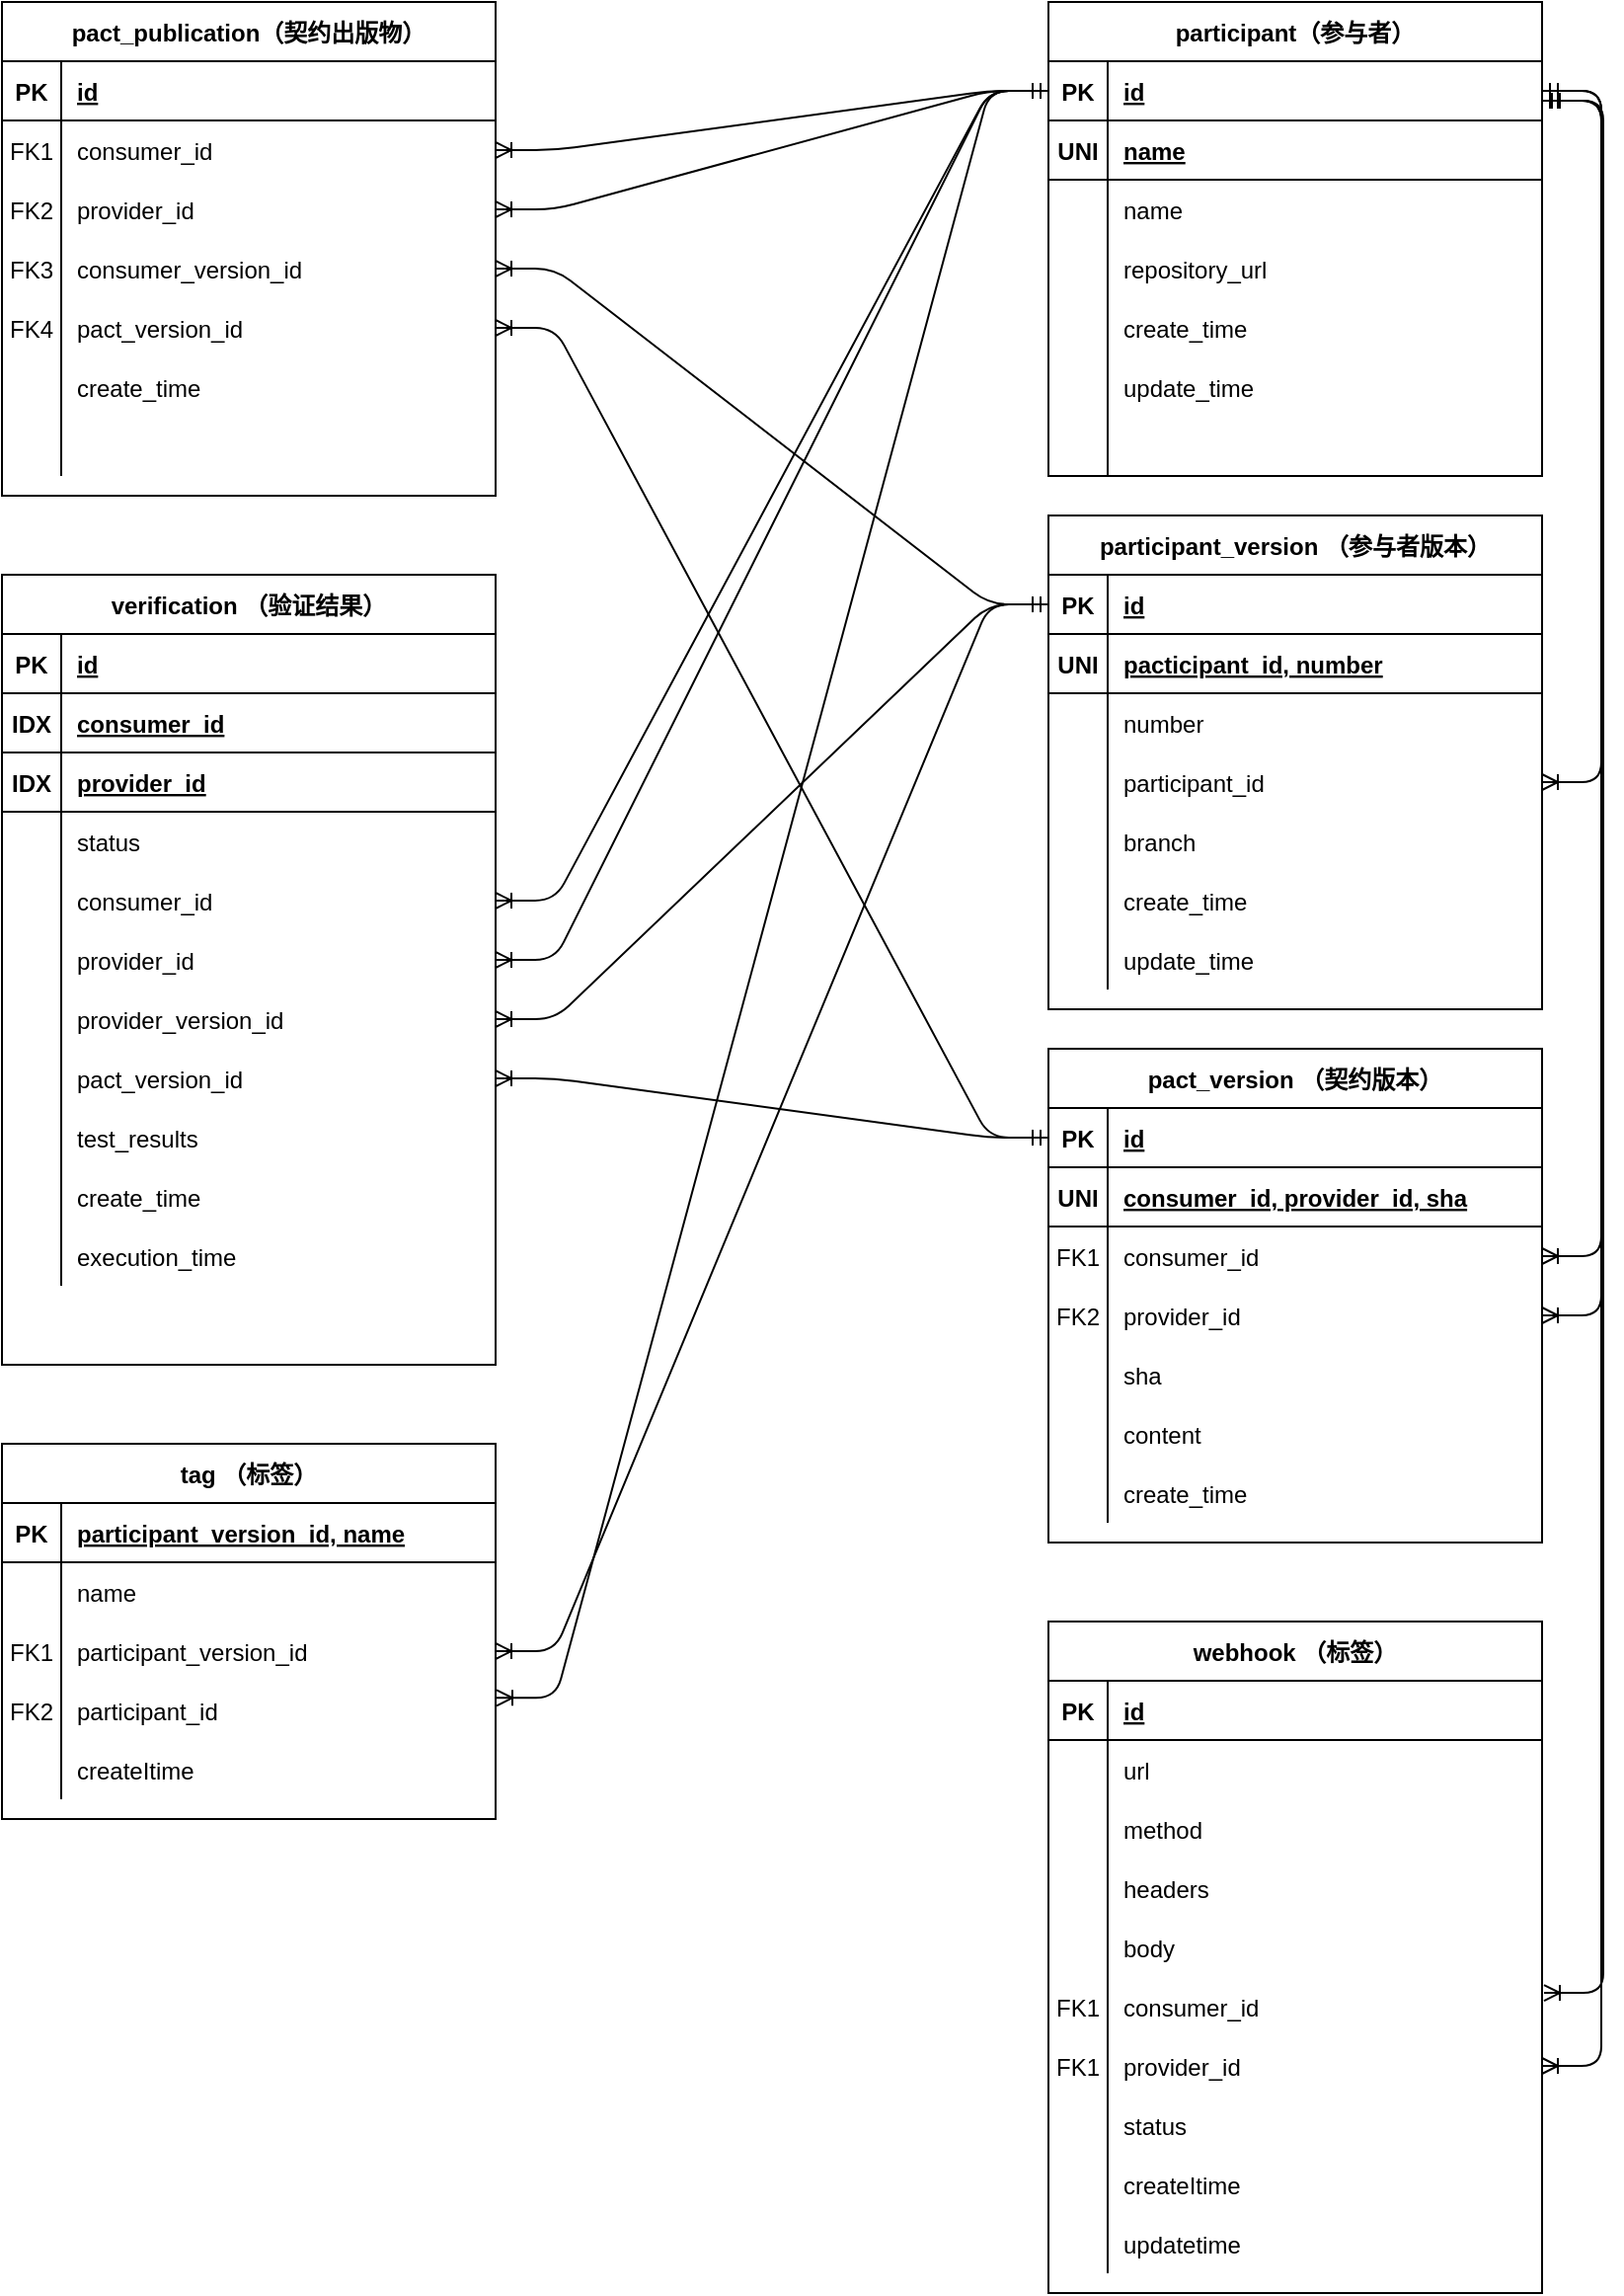 <mxfile version="15.0.3" type="github">
  <diagram id="R2lEEEUBdFMjLlhIrx00" name="Page-1">
    <mxGraphModel dx="2066" dy="1129" grid="1" gridSize="10" guides="1" tooltips="1" connect="1" arrows="1" fold="1" page="1" pageScale="1" pageWidth="850" pageHeight="1100" math="0" shadow="0" extFonts="Permanent Marker^https://fonts.googleapis.com/css?family=Permanent+Marker">
      <root>
        <mxCell id="0" />
        <mxCell id="1" parent="0" />
        <mxCell id="C-vyLk0tnHw3VtMMgP7b-2" value="pact_publication（契约出版物）" style="shape=table;startSize=30;container=1;collapsible=1;childLayout=tableLayout;fixedRows=1;rowLines=0;fontStyle=1;align=center;resizeLast=1;" parent="1" vertex="1">
          <mxGeometry x="50" y="120" width="250" height="250" as="geometry">
            <mxRectangle x="450" y="120" width="220" height="30" as="alternateBounds" />
          </mxGeometry>
        </mxCell>
        <mxCell id="C-vyLk0tnHw3VtMMgP7b-3" value="" style="shape=partialRectangle;collapsible=0;dropTarget=0;pointerEvents=0;fillColor=none;points=[[0,0.5],[1,0.5]];portConstraint=eastwest;top=0;left=0;right=0;bottom=1;" parent="C-vyLk0tnHw3VtMMgP7b-2" vertex="1">
          <mxGeometry y="30" width="250" height="30" as="geometry" />
        </mxCell>
        <mxCell id="C-vyLk0tnHw3VtMMgP7b-4" value="PK" style="shape=partialRectangle;overflow=hidden;connectable=0;fillColor=none;top=0;left=0;bottom=0;right=0;fontStyle=1;" parent="C-vyLk0tnHw3VtMMgP7b-3" vertex="1">
          <mxGeometry width="30" height="30" as="geometry" />
        </mxCell>
        <mxCell id="C-vyLk0tnHw3VtMMgP7b-5" value="id" style="shape=partialRectangle;overflow=hidden;connectable=0;fillColor=none;top=0;left=0;bottom=0;right=0;align=left;spacingLeft=6;fontStyle=5;" parent="C-vyLk0tnHw3VtMMgP7b-3" vertex="1">
          <mxGeometry x="30" width="220" height="30" as="geometry" />
        </mxCell>
        <mxCell id="C-vyLk0tnHw3VtMMgP7b-6" value="" style="shape=partialRectangle;collapsible=0;dropTarget=0;pointerEvents=0;fillColor=none;points=[[0,0.5],[1,0.5]];portConstraint=eastwest;top=0;left=0;right=0;bottom=0;" parent="C-vyLk0tnHw3VtMMgP7b-2" vertex="1">
          <mxGeometry y="60" width="250" height="30" as="geometry" />
        </mxCell>
        <mxCell id="C-vyLk0tnHw3VtMMgP7b-7" value="FK1" style="shape=partialRectangle;overflow=hidden;connectable=0;fillColor=none;top=0;left=0;bottom=0;right=0;" parent="C-vyLk0tnHw3VtMMgP7b-6" vertex="1">
          <mxGeometry width="30" height="30" as="geometry" />
        </mxCell>
        <mxCell id="C-vyLk0tnHw3VtMMgP7b-8" value="consumer_id" style="shape=partialRectangle;overflow=hidden;connectable=0;fillColor=none;top=0;left=0;bottom=0;right=0;align=left;spacingLeft=6;" parent="C-vyLk0tnHw3VtMMgP7b-6" vertex="1">
          <mxGeometry x="30" width="220" height="30" as="geometry" />
        </mxCell>
        <mxCell id="lgM_MYJGra8OEKgW98XO-26" value="" style="shape=partialRectangle;collapsible=0;dropTarget=0;pointerEvents=0;fillColor=none;points=[[0,0.5],[1,0.5]];portConstraint=eastwest;top=0;left=0;right=0;bottom=0;" parent="C-vyLk0tnHw3VtMMgP7b-2" vertex="1">
          <mxGeometry y="90" width="250" height="30" as="geometry" />
        </mxCell>
        <mxCell id="lgM_MYJGra8OEKgW98XO-27" value="FK2" style="shape=partialRectangle;overflow=hidden;connectable=0;fillColor=none;top=0;left=0;bottom=0;right=0;" parent="lgM_MYJGra8OEKgW98XO-26" vertex="1">
          <mxGeometry width="30" height="30" as="geometry" />
        </mxCell>
        <mxCell id="lgM_MYJGra8OEKgW98XO-28" value="provider_id" style="shape=partialRectangle;overflow=hidden;connectable=0;fillColor=none;top=0;left=0;bottom=0;right=0;align=left;spacingLeft=6;" parent="lgM_MYJGra8OEKgW98XO-26" vertex="1">
          <mxGeometry x="30" width="220" height="30" as="geometry" />
        </mxCell>
        <mxCell id="C-vyLk0tnHw3VtMMgP7b-9" value="" style="shape=partialRectangle;collapsible=0;dropTarget=0;pointerEvents=0;fillColor=none;points=[[0,0.5],[1,0.5]];portConstraint=eastwest;top=0;left=0;right=0;bottom=0;" parent="C-vyLk0tnHw3VtMMgP7b-2" vertex="1">
          <mxGeometry y="120" width="250" height="30" as="geometry" />
        </mxCell>
        <mxCell id="C-vyLk0tnHw3VtMMgP7b-10" value="FK3" style="shape=partialRectangle;overflow=hidden;connectable=0;fillColor=none;top=0;left=0;bottom=0;right=0;" parent="C-vyLk0tnHw3VtMMgP7b-9" vertex="1">
          <mxGeometry width="30" height="30" as="geometry" />
        </mxCell>
        <mxCell id="C-vyLk0tnHw3VtMMgP7b-11" value="consumer_version_id" style="shape=partialRectangle;overflow=hidden;connectable=0;fillColor=none;top=0;left=0;bottom=0;right=0;align=left;spacingLeft=6;" parent="C-vyLk0tnHw3VtMMgP7b-9" vertex="1">
          <mxGeometry x="30" width="220" height="30" as="geometry" />
        </mxCell>
        <mxCell id="X6spTDKMaF-T7zo6beuU-1" value="" style="shape=partialRectangle;collapsible=0;dropTarget=0;pointerEvents=0;fillColor=none;points=[[0,0.5],[1,0.5]];portConstraint=eastwest;top=0;left=0;right=0;bottom=0;" parent="C-vyLk0tnHw3VtMMgP7b-2" vertex="1">
          <mxGeometry y="150" width="250" height="30" as="geometry" />
        </mxCell>
        <mxCell id="X6spTDKMaF-T7zo6beuU-2" value="FK4" style="shape=partialRectangle;overflow=hidden;connectable=0;fillColor=none;top=0;left=0;bottom=0;right=0;" parent="X6spTDKMaF-T7zo6beuU-1" vertex="1">
          <mxGeometry width="30" height="30" as="geometry" />
        </mxCell>
        <mxCell id="X6spTDKMaF-T7zo6beuU-3" value="pact_version_id" style="shape=partialRectangle;overflow=hidden;connectable=0;fillColor=none;top=0;left=0;bottom=0;right=0;align=left;spacingLeft=6;" parent="X6spTDKMaF-T7zo6beuU-1" vertex="1">
          <mxGeometry x="30" width="220" height="30" as="geometry" />
        </mxCell>
        <mxCell id="lgM_MYJGra8OEKgW98XO-76" value="" style="shape=partialRectangle;collapsible=0;dropTarget=0;pointerEvents=0;fillColor=none;points=[[0,0.5],[1,0.5]];portConstraint=eastwest;top=0;left=0;right=0;bottom=0;" parent="C-vyLk0tnHw3VtMMgP7b-2" vertex="1">
          <mxGeometry y="180" width="250" height="30" as="geometry" />
        </mxCell>
        <mxCell id="lgM_MYJGra8OEKgW98XO-77" value="" style="shape=partialRectangle;overflow=hidden;connectable=0;fillColor=none;top=0;left=0;bottom=0;right=0;" parent="lgM_MYJGra8OEKgW98XO-76" vertex="1">
          <mxGeometry width="30" height="30" as="geometry" />
        </mxCell>
        <mxCell id="lgM_MYJGra8OEKgW98XO-78" value="create_time" style="shape=partialRectangle;overflow=hidden;connectable=0;fillColor=none;top=0;left=0;bottom=0;right=0;align=left;spacingLeft=6;" parent="lgM_MYJGra8OEKgW98XO-76" vertex="1">
          <mxGeometry x="30" width="220" height="30" as="geometry" />
        </mxCell>
        <mxCell id="lgM_MYJGra8OEKgW98XO-70" value="" style="shape=partialRectangle;collapsible=0;dropTarget=0;pointerEvents=0;fillColor=none;points=[[0,0.5],[1,0.5]];portConstraint=eastwest;top=0;left=0;right=0;bottom=0;" parent="C-vyLk0tnHw3VtMMgP7b-2" vertex="1">
          <mxGeometry y="210" width="250" height="30" as="geometry" />
        </mxCell>
        <mxCell id="lgM_MYJGra8OEKgW98XO-71" value="" style="shape=partialRectangle;overflow=hidden;connectable=0;fillColor=none;top=0;left=0;bottom=0;right=0;" parent="lgM_MYJGra8OEKgW98XO-70" vertex="1">
          <mxGeometry width="30" height="30" as="geometry" />
        </mxCell>
        <mxCell id="lgM_MYJGra8OEKgW98XO-72" value="" style="shape=partialRectangle;overflow=hidden;connectable=0;fillColor=none;top=0;left=0;bottom=0;right=0;align=left;spacingLeft=6;" parent="lgM_MYJGra8OEKgW98XO-70" vertex="1">
          <mxGeometry x="30" width="220" height="30" as="geometry" />
        </mxCell>
        <mxCell id="C-vyLk0tnHw3VtMMgP7b-13" value="participant_version （参与者版本）" style="shape=table;startSize=30;container=1;collapsible=1;childLayout=tableLayout;fixedRows=1;rowLines=0;fontStyle=1;align=center;resizeLast=1;" parent="1" vertex="1">
          <mxGeometry x="580" y="380" width="250" height="250" as="geometry" />
        </mxCell>
        <mxCell id="C-vyLk0tnHw3VtMMgP7b-14" value="" style="shape=partialRectangle;collapsible=0;dropTarget=0;pointerEvents=0;fillColor=none;points=[[0,0.5],[1,0.5]];portConstraint=eastwest;top=0;left=0;right=0;bottom=1;" parent="C-vyLk0tnHw3VtMMgP7b-13" vertex="1">
          <mxGeometry y="30" width="250" height="30" as="geometry" />
        </mxCell>
        <mxCell id="C-vyLk0tnHw3VtMMgP7b-15" value="PK" style="shape=partialRectangle;overflow=hidden;connectable=0;fillColor=none;top=0;left=0;bottom=0;right=0;fontStyle=1;" parent="C-vyLk0tnHw3VtMMgP7b-14" vertex="1">
          <mxGeometry width="30" height="30" as="geometry" />
        </mxCell>
        <mxCell id="C-vyLk0tnHw3VtMMgP7b-16" value="id" style="shape=partialRectangle;overflow=hidden;connectable=0;fillColor=none;top=0;left=0;bottom=0;right=0;align=left;spacingLeft=6;fontStyle=5;" parent="C-vyLk0tnHw3VtMMgP7b-14" vertex="1">
          <mxGeometry x="30" width="220" height="30" as="geometry" />
        </mxCell>
        <mxCell id="X6spTDKMaF-T7zo6beuU-8" value="" style="shape=partialRectangle;collapsible=0;dropTarget=0;pointerEvents=0;fillColor=none;points=[[0,0.5],[1,0.5]];portConstraint=eastwest;top=0;left=0;right=0;bottom=1;" parent="C-vyLk0tnHw3VtMMgP7b-13" vertex="1">
          <mxGeometry y="60" width="250" height="30" as="geometry" />
        </mxCell>
        <mxCell id="X6spTDKMaF-T7zo6beuU-9" value="UNI" style="shape=partialRectangle;overflow=hidden;connectable=0;fillColor=none;top=0;left=0;bottom=0;right=0;fontStyle=1;" parent="X6spTDKMaF-T7zo6beuU-8" vertex="1">
          <mxGeometry width="30" height="30" as="geometry" />
        </mxCell>
        <mxCell id="X6spTDKMaF-T7zo6beuU-10" value="pacticipant_id, number" style="shape=partialRectangle;overflow=hidden;connectable=0;fillColor=none;top=0;left=0;bottom=0;right=0;align=left;spacingLeft=6;fontStyle=5;" parent="X6spTDKMaF-T7zo6beuU-8" vertex="1">
          <mxGeometry x="30" width="220" height="30" as="geometry" />
        </mxCell>
        <mxCell id="lgM_MYJGra8OEKgW98XO-66" value="" style="shape=partialRectangle;collapsible=0;dropTarget=0;pointerEvents=0;fillColor=none;points=[[0,0.5],[1,0.5]];portConstraint=eastwest;top=0;left=0;right=0;bottom=0;" parent="C-vyLk0tnHw3VtMMgP7b-13" vertex="1">
          <mxGeometry y="90" width="250" height="30" as="geometry" />
        </mxCell>
        <mxCell id="lgM_MYJGra8OEKgW98XO-67" value="" style="shape=partialRectangle;overflow=hidden;connectable=0;fillColor=none;top=0;left=0;bottom=0;right=0;" parent="lgM_MYJGra8OEKgW98XO-66" vertex="1">
          <mxGeometry width="30" height="30" as="geometry" />
        </mxCell>
        <mxCell id="lgM_MYJGra8OEKgW98XO-68" value="number" style="shape=partialRectangle;overflow=hidden;connectable=0;fillColor=none;top=0;left=0;bottom=0;right=0;align=left;spacingLeft=6;" parent="lgM_MYJGra8OEKgW98XO-66" vertex="1">
          <mxGeometry x="30" width="220" height="30" as="geometry" />
        </mxCell>
        <mxCell id="C-vyLk0tnHw3VtMMgP7b-17" value="" style="shape=partialRectangle;collapsible=0;dropTarget=0;pointerEvents=0;fillColor=none;points=[[0,0.5],[1,0.5]];portConstraint=eastwest;top=0;left=0;right=0;bottom=0;" parent="C-vyLk0tnHw3VtMMgP7b-13" vertex="1">
          <mxGeometry y="120" width="250" height="30" as="geometry" />
        </mxCell>
        <mxCell id="C-vyLk0tnHw3VtMMgP7b-18" value="" style="shape=partialRectangle;overflow=hidden;connectable=0;fillColor=none;top=0;left=0;bottom=0;right=0;" parent="C-vyLk0tnHw3VtMMgP7b-17" vertex="1">
          <mxGeometry width="30" height="30" as="geometry" />
        </mxCell>
        <mxCell id="C-vyLk0tnHw3VtMMgP7b-19" value="participant_id" style="shape=partialRectangle;overflow=hidden;connectable=0;fillColor=none;top=0;left=0;bottom=0;right=0;align=left;spacingLeft=6;" parent="C-vyLk0tnHw3VtMMgP7b-17" vertex="1">
          <mxGeometry x="30" width="220" height="30" as="geometry" />
        </mxCell>
        <mxCell id="lgM_MYJGra8OEKgW98XO-189" value="" style="shape=partialRectangle;collapsible=0;dropTarget=0;pointerEvents=0;fillColor=none;points=[[0,0.5],[1,0.5]];portConstraint=eastwest;top=0;left=0;right=0;bottom=0;" parent="C-vyLk0tnHw3VtMMgP7b-13" vertex="1">
          <mxGeometry y="150" width="250" height="30" as="geometry" />
        </mxCell>
        <mxCell id="lgM_MYJGra8OEKgW98XO-190" value="" style="shape=partialRectangle;overflow=hidden;connectable=0;fillColor=none;top=0;left=0;bottom=0;right=0;" parent="lgM_MYJGra8OEKgW98XO-189" vertex="1">
          <mxGeometry width="30" height="30" as="geometry" />
        </mxCell>
        <mxCell id="lgM_MYJGra8OEKgW98XO-191" value="branch" style="shape=partialRectangle;overflow=hidden;connectable=0;fillColor=none;top=0;left=0;bottom=0;right=0;align=left;spacingLeft=6;" parent="lgM_MYJGra8OEKgW98XO-189" vertex="1">
          <mxGeometry x="30" width="220" height="30" as="geometry" />
        </mxCell>
        <mxCell id="lgM_MYJGra8OEKgW98XO-63" value="" style="shape=partialRectangle;collapsible=0;dropTarget=0;pointerEvents=0;fillColor=none;points=[[0,0.5],[1,0.5]];portConstraint=eastwest;top=0;left=0;right=0;bottom=0;" parent="C-vyLk0tnHw3VtMMgP7b-13" vertex="1">
          <mxGeometry y="180" width="250" height="30" as="geometry" />
        </mxCell>
        <mxCell id="lgM_MYJGra8OEKgW98XO-64" value="" style="shape=partialRectangle;overflow=hidden;connectable=0;fillColor=none;top=0;left=0;bottom=0;right=0;" parent="lgM_MYJGra8OEKgW98XO-63" vertex="1">
          <mxGeometry width="30" height="30" as="geometry" />
        </mxCell>
        <mxCell id="lgM_MYJGra8OEKgW98XO-65" value="create_time" style="shape=partialRectangle;overflow=hidden;connectable=0;fillColor=none;top=0;left=0;bottom=0;right=0;align=left;spacingLeft=6;" parent="lgM_MYJGra8OEKgW98XO-63" vertex="1">
          <mxGeometry x="30" width="220" height="30" as="geometry" />
        </mxCell>
        <mxCell id="C-vyLk0tnHw3VtMMgP7b-20" value="" style="shape=partialRectangle;collapsible=0;dropTarget=0;pointerEvents=0;fillColor=none;points=[[0,0.5],[1,0.5]];portConstraint=eastwest;top=0;left=0;right=0;bottom=0;" parent="C-vyLk0tnHw3VtMMgP7b-13" vertex="1">
          <mxGeometry y="210" width="250" height="30" as="geometry" />
        </mxCell>
        <mxCell id="C-vyLk0tnHw3VtMMgP7b-21" value="" style="shape=partialRectangle;overflow=hidden;connectable=0;fillColor=none;top=0;left=0;bottom=0;right=0;" parent="C-vyLk0tnHw3VtMMgP7b-20" vertex="1">
          <mxGeometry width="30" height="30" as="geometry" />
        </mxCell>
        <mxCell id="C-vyLk0tnHw3VtMMgP7b-22" value="update_time" style="shape=partialRectangle;overflow=hidden;connectable=0;fillColor=none;top=0;left=0;bottom=0;right=0;align=left;spacingLeft=6;" parent="C-vyLk0tnHw3VtMMgP7b-20" vertex="1">
          <mxGeometry x="30" width="220" height="30" as="geometry" />
        </mxCell>
        <mxCell id="C-vyLk0tnHw3VtMMgP7b-23" value="participant（参与者）" style="shape=table;startSize=30;container=1;collapsible=1;childLayout=tableLayout;fixedRows=1;rowLines=0;fontStyle=1;align=center;resizeLast=1;" parent="1" vertex="1">
          <mxGeometry x="580" y="120" width="250" height="240" as="geometry" />
        </mxCell>
        <mxCell id="C-vyLk0tnHw3VtMMgP7b-24" value="" style="shape=partialRectangle;collapsible=0;dropTarget=0;pointerEvents=0;fillColor=none;points=[[0,0.5],[1,0.5]];portConstraint=eastwest;top=0;left=0;right=0;bottom=1;" parent="C-vyLk0tnHw3VtMMgP7b-23" vertex="1">
          <mxGeometry y="30" width="250" height="30" as="geometry" />
        </mxCell>
        <mxCell id="C-vyLk0tnHw3VtMMgP7b-25" value="PK" style="shape=partialRectangle;overflow=hidden;connectable=0;fillColor=none;top=0;left=0;bottom=0;right=0;fontStyle=1;" parent="C-vyLk0tnHw3VtMMgP7b-24" vertex="1">
          <mxGeometry width="30" height="30" as="geometry" />
        </mxCell>
        <mxCell id="C-vyLk0tnHw3VtMMgP7b-26" value="id" style="shape=partialRectangle;overflow=hidden;connectable=0;fillColor=none;top=0;left=0;bottom=0;right=0;align=left;spacingLeft=6;fontStyle=5;" parent="C-vyLk0tnHw3VtMMgP7b-24" vertex="1">
          <mxGeometry x="30" width="220" height="30" as="geometry" />
        </mxCell>
        <mxCell id="X6spTDKMaF-T7zo6beuU-11" value="" style="shape=partialRectangle;collapsible=0;dropTarget=0;pointerEvents=0;fillColor=none;points=[[0,0.5],[1,0.5]];portConstraint=eastwest;top=0;left=0;right=0;bottom=1;" parent="C-vyLk0tnHw3VtMMgP7b-23" vertex="1">
          <mxGeometry y="60" width="250" height="30" as="geometry" />
        </mxCell>
        <mxCell id="X6spTDKMaF-T7zo6beuU-12" value="UNI" style="shape=partialRectangle;overflow=hidden;connectable=0;fillColor=none;top=0;left=0;bottom=0;right=0;fontStyle=1;" parent="X6spTDKMaF-T7zo6beuU-11" vertex="1">
          <mxGeometry width="30" height="30" as="geometry" />
        </mxCell>
        <mxCell id="X6spTDKMaF-T7zo6beuU-13" value="name" style="shape=partialRectangle;overflow=hidden;connectable=0;fillColor=none;top=0;left=0;bottom=0;right=0;align=left;spacingLeft=6;fontStyle=5;" parent="X6spTDKMaF-T7zo6beuU-11" vertex="1">
          <mxGeometry x="30" width="220" height="30" as="geometry" />
        </mxCell>
        <mxCell id="C-vyLk0tnHw3VtMMgP7b-27" value="" style="shape=partialRectangle;collapsible=0;dropTarget=0;pointerEvents=0;fillColor=none;points=[[0,0.5],[1,0.5]];portConstraint=eastwest;top=0;left=0;right=0;bottom=0;" parent="C-vyLk0tnHw3VtMMgP7b-23" vertex="1">
          <mxGeometry y="90" width="250" height="30" as="geometry" />
        </mxCell>
        <mxCell id="C-vyLk0tnHw3VtMMgP7b-28" value="" style="shape=partialRectangle;overflow=hidden;connectable=0;fillColor=none;top=0;left=0;bottom=0;right=0;" parent="C-vyLk0tnHw3VtMMgP7b-27" vertex="1">
          <mxGeometry width="30" height="30" as="geometry" />
        </mxCell>
        <mxCell id="C-vyLk0tnHw3VtMMgP7b-29" value="name" style="shape=partialRectangle;overflow=hidden;connectable=0;fillColor=none;top=0;left=0;bottom=0;right=0;align=left;spacingLeft=6;" parent="C-vyLk0tnHw3VtMMgP7b-27" vertex="1">
          <mxGeometry x="30" width="220" height="30" as="geometry" />
        </mxCell>
        <mxCell id="lgM_MYJGra8OEKgW98XO-186" value="" style="shape=partialRectangle;collapsible=0;dropTarget=0;pointerEvents=0;fillColor=none;points=[[0,0.5],[1,0.5]];portConstraint=eastwest;top=0;left=0;right=0;bottom=0;" parent="C-vyLk0tnHw3VtMMgP7b-23" vertex="1">
          <mxGeometry y="120" width="250" height="30" as="geometry" />
        </mxCell>
        <mxCell id="lgM_MYJGra8OEKgW98XO-187" value="" style="shape=partialRectangle;overflow=hidden;connectable=0;fillColor=none;top=0;left=0;bottom=0;right=0;" parent="lgM_MYJGra8OEKgW98XO-186" vertex="1">
          <mxGeometry width="30" height="30" as="geometry" />
        </mxCell>
        <mxCell id="lgM_MYJGra8OEKgW98XO-188" value="repository_url" style="shape=partialRectangle;overflow=hidden;connectable=0;fillColor=none;top=0;left=0;bottom=0;right=0;align=left;spacingLeft=6;" parent="lgM_MYJGra8OEKgW98XO-186" vertex="1">
          <mxGeometry x="30" width="220" height="30" as="geometry" />
        </mxCell>
        <mxCell id="lgM_MYJGra8OEKgW98XO-4" value="" style="shape=partialRectangle;collapsible=0;dropTarget=0;pointerEvents=0;fillColor=none;points=[[0,0.5],[1,0.5]];portConstraint=eastwest;top=0;left=0;right=0;bottom=0;" parent="C-vyLk0tnHw3VtMMgP7b-23" vertex="1">
          <mxGeometry y="150" width="250" height="30" as="geometry" />
        </mxCell>
        <mxCell id="lgM_MYJGra8OEKgW98XO-5" value="" style="shape=partialRectangle;overflow=hidden;connectable=0;fillColor=none;top=0;left=0;bottom=0;right=0;" parent="lgM_MYJGra8OEKgW98XO-4" vertex="1">
          <mxGeometry width="30" height="30" as="geometry" />
        </mxCell>
        <mxCell id="lgM_MYJGra8OEKgW98XO-6" value="create_time" style="shape=partialRectangle;overflow=hidden;connectable=0;fillColor=none;top=0;left=0;bottom=0;right=0;align=left;spacingLeft=6;" parent="lgM_MYJGra8OEKgW98XO-4" vertex="1">
          <mxGeometry x="30" width="220" height="30" as="geometry" />
        </mxCell>
        <mxCell id="lgM_MYJGra8OEKgW98XO-7" value="" style="shape=partialRectangle;collapsible=0;dropTarget=0;pointerEvents=0;fillColor=none;points=[[0,0.5],[1,0.5]];portConstraint=eastwest;top=0;left=0;right=0;bottom=0;" parent="C-vyLk0tnHw3VtMMgP7b-23" vertex="1">
          <mxGeometry y="180" width="250" height="30" as="geometry" />
        </mxCell>
        <mxCell id="lgM_MYJGra8OEKgW98XO-8" value="" style="shape=partialRectangle;overflow=hidden;connectable=0;fillColor=none;top=0;left=0;bottom=0;right=0;" parent="lgM_MYJGra8OEKgW98XO-7" vertex="1">
          <mxGeometry width="30" height="30" as="geometry" />
        </mxCell>
        <mxCell id="lgM_MYJGra8OEKgW98XO-9" value="update_time" style="shape=partialRectangle;overflow=hidden;connectable=0;fillColor=none;top=0;left=0;bottom=0;right=0;align=left;spacingLeft=6;" parent="lgM_MYJGra8OEKgW98XO-7" vertex="1">
          <mxGeometry x="30" width="220" height="30" as="geometry" />
        </mxCell>
        <mxCell id="lgM_MYJGra8OEKgW98XO-10" value="" style="shape=partialRectangle;collapsible=0;dropTarget=0;pointerEvents=0;fillColor=none;points=[[0,0.5],[1,0.5]];portConstraint=eastwest;top=0;left=0;right=0;bottom=0;" parent="C-vyLk0tnHw3VtMMgP7b-23" vertex="1">
          <mxGeometry y="210" width="250" height="30" as="geometry" />
        </mxCell>
        <mxCell id="lgM_MYJGra8OEKgW98XO-11" value="" style="shape=partialRectangle;overflow=hidden;connectable=0;fillColor=none;top=0;left=0;bottom=0;right=0;" parent="lgM_MYJGra8OEKgW98XO-10" vertex="1">
          <mxGeometry width="30" height="30" as="geometry" />
        </mxCell>
        <mxCell id="lgM_MYJGra8OEKgW98XO-12" value="" style="shape=partialRectangle;overflow=hidden;connectable=0;fillColor=none;top=0;left=0;bottom=0;right=0;align=left;spacingLeft=6;" parent="lgM_MYJGra8OEKgW98XO-10" vertex="1">
          <mxGeometry x="30" width="220" height="30" as="geometry" />
        </mxCell>
        <mxCell id="lgM_MYJGra8OEKgW98XO-82" value="pact_version （契约版本）" style="shape=table;startSize=30;container=1;collapsible=1;childLayout=tableLayout;fixedRows=1;rowLines=0;fontStyle=1;align=center;resizeLast=1;" parent="1" vertex="1">
          <mxGeometry x="580" y="650" width="250" height="250" as="geometry" />
        </mxCell>
        <mxCell id="lgM_MYJGra8OEKgW98XO-83" value="" style="shape=partialRectangle;collapsible=0;dropTarget=0;pointerEvents=0;fillColor=none;top=0;left=0;bottom=1;right=0;points=[[0,0.5],[1,0.5]];portConstraint=eastwest;" parent="lgM_MYJGra8OEKgW98XO-82" vertex="1">
          <mxGeometry y="30" width="250" height="30" as="geometry" />
        </mxCell>
        <mxCell id="lgM_MYJGra8OEKgW98XO-84" value="PK" style="shape=partialRectangle;connectable=0;fillColor=none;top=0;left=0;bottom=0;right=0;fontStyle=1;overflow=hidden;" parent="lgM_MYJGra8OEKgW98XO-83" vertex="1">
          <mxGeometry width="30" height="30" as="geometry" />
        </mxCell>
        <mxCell id="lgM_MYJGra8OEKgW98XO-85" value="id" style="shape=partialRectangle;connectable=0;fillColor=none;top=0;left=0;bottom=0;right=0;align=left;spacingLeft=6;fontStyle=5;overflow=hidden;" parent="lgM_MYJGra8OEKgW98XO-83" vertex="1">
          <mxGeometry x="30" width="220" height="30" as="geometry" />
        </mxCell>
        <mxCell id="lgM_MYJGra8OEKgW98XO-113" value="" style="shape=partialRectangle;collapsible=0;dropTarget=0;pointerEvents=0;fillColor=none;top=0;left=0;bottom=1;right=0;points=[[0,0.5],[1,0.5]];portConstraint=eastwest;" parent="lgM_MYJGra8OEKgW98XO-82" vertex="1">
          <mxGeometry y="60" width="250" height="30" as="geometry" />
        </mxCell>
        <mxCell id="lgM_MYJGra8OEKgW98XO-114" value="UNI" style="shape=partialRectangle;connectable=0;fillColor=none;top=0;left=0;bottom=0;right=0;fontStyle=1;overflow=hidden;" parent="lgM_MYJGra8OEKgW98XO-113" vertex="1">
          <mxGeometry width="30" height="30" as="geometry" />
        </mxCell>
        <mxCell id="lgM_MYJGra8OEKgW98XO-115" value="consumer_id, provider_id, sha" style="shape=partialRectangle;connectable=0;fillColor=none;top=0;left=0;bottom=0;right=0;align=left;spacingLeft=6;fontStyle=5;overflow=hidden;" parent="lgM_MYJGra8OEKgW98XO-113" vertex="1">
          <mxGeometry x="30" width="220" height="30" as="geometry" />
        </mxCell>
        <mxCell id="lgM_MYJGra8OEKgW98XO-86" value="" style="shape=partialRectangle;collapsible=0;dropTarget=0;pointerEvents=0;fillColor=none;top=0;left=0;bottom=0;right=0;points=[[0,0.5],[1,0.5]];portConstraint=eastwest;" parent="lgM_MYJGra8OEKgW98XO-82" vertex="1">
          <mxGeometry y="90" width="250" height="30" as="geometry" />
        </mxCell>
        <mxCell id="lgM_MYJGra8OEKgW98XO-87" value="FK1" style="shape=partialRectangle;connectable=0;fillColor=none;top=0;left=0;bottom=0;right=0;editable=1;overflow=hidden;" parent="lgM_MYJGra8OEKgW98XO-86" vertex="1">
          <mxGeometry width="30" height="30" as="geometry" />
        </mxCell>
        <mxCell id="lgM_MYJGra8OEKgW98XO-88" value="consumer_id" style="shape=partialRectangle;connectable=0;fillColor=none;top=0;left=0;bottom=0;right=0;align=left;spacingLeft=6;overflow=hidden;" parent="lgM_MYJGra8OEKgW98XO-86" vertex="1">
          <mxGeometry x="30" width="220" height="30" as="geometry" />
        </mxCell>
        <mxCell id="lgM_MYJGra8OEKgW98XO-89" value="" style="shape=partialRectangle;collapsible=0;dropTarget=0;pointerEvents=0;fillColor=none;top=0;left=0;bottom=0;right=0;points=[[0,0.5],[1,0.5]];portConstraint=eastwest;" parent="lgM_MYJGra8OEKgW98XO-82" vertex="1">
          <mxGeometry y="120" width="250" height="30" as="geometry" />
        </mxCell>
        <mxCell id="lgM_MYJGra8OEKgW98XO-90" value="FK2" style="shape=partialRectangle;connectable=0;fillColor=none;top=0;left=0;bottom=0;right=0;editable=1;overflow=hidden;" parent="lgM_MYJGra8OEKgW98XO-89" vertex="1">
          <mxGeometry width="30" height="30" as="geometry" />
        </mxCell>
        <mxCell id="lgM_MYJGra8OEKgW98XO-91" value="provider_id" style="shape=partialRectangle;connectable=0;fillColor=none;top=0;left=0;bottom=0;right=0;align=left;spacingLeft=6;overflow=hidden;" parent="lgM_MYJGra8OEKgW98XO-89" vertex="1">
          <mxGeometry x="30" width="220" height="30" as="geometry" />
        </mxCell>
        <mxCell id="lgM_MYJGra8OEKgW98XO-92" value="" style="shape=partialRectangle;collapsible=0;dropTarget=0;pointerEvents=0;fillColor=none;top=0;left=0;bottom=0;right=0;points=[[0,0.5],[1,0.5]];portConstraint=eastwest;" parent="lgM_MYJGra8OEKgW98XO-82" vertex="1">
          <mxGeometry y="150" width="250" height="30" as="geometry" />
        </mxCell>
        <mxCell id="lgM_MYJGra8OEKgW98XO-93" value="" style="shape=partialRectangle;connectable=0;fillColor=none;top=0;left=0;bottom=0;right=0;editable=1;overflow=hidden;" parent="lgM_MYJGra8OEKgW98XO-92" vertex="1">
          <mxGeometry width="30" height="30" as="geometry" />
        </mxCell>
        <mxCell id="lgM_MYJGra8OEKgW98XO-94" value="sha" style="shape=partialRectangle;connectable=0;fillColor=none;top=0;left=0;bottom=0;right=0;align=left;spacingLeft=6;overflow=hidden;" parent="lgM_MYJGra8OEKgW98XO-92" vertex="1">
          <mxGeometry x="30" width="220" height="30" as="geometry" />
        </mxCell>
        <mxCell id="lgM_MYJGra8OEKgW98XO-99" value="" style="shape=partialRectangle;collapsible=0;dropTarget=0;pointerEvents=0;fillColor=none;top=0;left=0;bottom=0;right=0;points=[[0,0.5],[1,0.5]];portConstraint=eastwest;" parent="lgM_MYJGra8OEKgW98XO-82" vertex="1">
          <mxGeometry y="180" width="250" height="30" as="geometry" />
        </mxCell>
        <mxCell id="lgM_MYJGra8OEKgW98XO-100" value="" style="shape=partialRectangle;connectable=0;fillColor=none;top=0;left=0;bottom=0;right=0;editable=1;overflow=hidden;" parent="lgM_MYJGra8OEKgW98XO-99" vertex="1">
          <mxGeometry width="30" height="30" as="geometry" />
        </mxCell>
        <mxCell id="lgM_MYJGra8OEKgW98XO-101" value="content" style="shape=partialRectangle;connectable=0;fillColor=none;top=0;left=0;bottom=0;right=0;align=left;spacingLeft=6;overflow=hidden;" parent="lgM_MYJGra8OEKgW98XO-99" vertex="1">
          <mxGeometry x="30" width="220" height="30" as="geometry" />
        </mxCell>
        <mxCell id="lgM_MYJGra8OEKgW98XO-102" value="" style="shape=partialRectangle;collapsible=0;dropTarget=0;pointerEvents=0;fillColor=none;top=0;left=0;bottom=0;right=0;points=[[0,0.5],[1,0.5]];portConstraint=eastwest;" parent="lgM_MYJGra8OEKgW98XO-82" vertex="1">
          <mxGeometry y="210" width="250" height="30" as="geometry" />
        </mxCell>
        <mxCell id="lgM_MYJGra8OEKgW98XO-103" value="" style="shape=partialRectangle;connectable=0;fillColor=none;top=0;left=0;bottom=0;right=0;editable=1;overflow=hidden;" parent="lgM_MYJGra8OEKgW98XO-102" vertex="1">
          <mxGeometry width="30" height="30" as="geometry" />
        </mxCell>
        <mxCell id="lgM_MYJGra8OEKgW98XO-104" value="create_time" style="shape=partialRectangle;connectable=0;fillColor=none;top=0;left=0;bottom=0;right=0;align=left;spacingLeft=6;overflow=hidden;" parent="lgM_MYJGra8OEKgW98XO-102" vertex="1">
          <mxGeometry x="30" width="220" height="30" as="geometry" />
        </mxCell>
        <mxCell id="lgM_MYJGra8OEKgW98XO-96" value="" style="edgeStyle=entityRelationEdgeStyle;fontSize=12;html=1;endArrow=ERoneToMany;startArrow=ERmandOne;exitX=0;exitY=0.5;exitDx=0;exitDy=0;entryX=1;entryY=0.5;entryDx=0;entryDy=0;" parent="1" source="C-vyLk0tnHw3VtMMgP7b-24" target="C-vyLk0tnHw3VtMMgP7b-6" edge="1">
          <mxGeometry width="100" height="100" relative="1" as="geometry">
            <mxPoint x="180" y="590" as="sourcePoint" />
            <mxPoint x="330" y="220" as="targetPoint" />
          </mxGeometry>
        </mxCell>
        <mxCell id="lgM_MYJGra8OEKgW98XO-97" value="" style="edgeStyle=entityRelationEdgeStyle;fontSize=12;html=1;endArrow=ERoneToMany;startArrow=ERmandOne;exitX=0;exitY=0.5;exitDx=0;exitDy=0;entryX=1;entryY=0.5;entryDx=0;entryDy=0;" parent="1" source="C-vyLk0tnHw3VtMMgP7b-24" target="lgM_MYJGra8OEKgW98XO-26" edge="1">
          <mxGeometry width="100" height="100" relative="1" as="geometry">
            <mxPoint x="410" y="455" as="sourcePoint" />
            <mxPoint x="220" y="485" as="targetPoint" />
          </mxGeometry>
        </mxCell>
        <mxCell id="lgM_MYJGra8OEKgW98XO-98" value="" style="edgeStyle=entityRelationEdgeStyle;fontSize=12;html=1;endArrow=ERoneToMany;startArrow=ERmandOne;exitX=0;exitY=0.5;exitDx=0;exitDy=0;entryX=1;entryY=0.5;entryDx=0;entryDy=0;" parent="1" source="C-vyLk0tnHw3VtMMgP7b-14" target="C-vyLk0tnHw3VtMMgP7b-9" edge="1">
          <mxGeometry width="100" height="100" relative="1" as="geometry">
            <mxPoint x="360" y="490" as="sourcePoint" />
            <mxPoint x="210" y="550" as="targetPoint" />
          </mxGeometry>
        </mxCell>
        <mxCell id="lgM_MYJGra8OEKgW98XO-105" value="" style="edgeStyle=entityRelationEdgeStyle;fontSize=12;html=1;endArrow=ERoneToMany;startArrow=ERmandOne;entryX=1;entryY=0.5;entryDx=0;entryDy=0;exitX=1;exitY=0.5;exitDx=0;exitDy=0;" parent="1" source="C-vyLk0tnHw3VtMMgP7b-24" target="lgM_MYJGra8OEKgW98XO-86" edge="1">
          <mxGeometry width="100" height="100" relative="1" as="geometry">
            <mxPoint x="850" y="180" as="sourcePoint" />
            <mxPoint x="950" y="630" as="targetPoint" />
          </mxGeometry>
        </mxCell>
        <mxCell id="lgM_MYJGra8OEKgW98XO-106" value="" style="edgeStyle=entityRelationEdgeStyle;fontSize=12;html=1;endArrow=ERoneToMany;startArrow=ERmandOne;entryX=1;entryY=0.5;entryDx=0;entryDy=0;exitX=1;exitY=0.5;exitDx=0;exitDy=0;" parent="1" source="C-vyLk0tnHw3VtMMgP7b-24" target="lgM_MYJGra8OEKgW98XO-89" edge="1">
          <mxGeometry width="100" height="100" relative="1" as="geometry">
            <mxPoint x="840" y="175" as="sourcePoint" />
            <mxPoint x="840" y="675" as="targetPoint" />
          </mxGeometry>
        </mxCell>
        <mxCell id="lgM_MYJGra8OEKgW98XO-135" value="verification （验证结果）" style="shape=table;startSize=30;container=1;collapsible=1;childLayout=tableLayout;fixedRows=1;rowLines=0;fontStyle=1;align=center;resizeLast=1;" parent="1" vertex="1">
          <mxGeometry x="50" y="410" width="250" height="400" as="geometry" />
        </mxCell>
        <mxCell id="lgM_MYJGra8OEKgW98XO-136" value="" style="shape=partialRectangle;collapsible=0;dropTarget=0;pointerEvents=0;fillColor=none;top=0;left=0;bottom=1;right=0;points=[[0,0.5],[1,0.5]];portConstraint=eastwest;" parent="lgM_MYJGra8OEKgW98XO-135" vertex="1">
          <mxGeometry y="30" width="250" height="30" as="geometry" />
        </mxCell>
        <mxCell id="lgM_MYJGra8OEKgW98XO-137" value="PK" style="shape=partialRectangle;connectable=0;fillColor=none;top=0;left=0;bottom=0;right=0;fontStyle=1;overflow=hidden;" parent="lgM_MYJGra8OEKgW98XO-136" vertex="1">
          <mxGeometry width="30" height="30" as="geometry" />
        </mxCell>
        <mxCell id="lgM_MYJGra8OEKgW98XO-138" value="id" style="shape=partialRectangle;connectable=0;fillColor=none;top=0;left=0;bottom=0;right=0;align=left;spacingLeft=6;fontStyle=5;overflow=hidden;" parent="lgM_MYJGra8OEKgW98XO-136" vertex="1">
          <mxGeometry x="30" width="220" height="30" as="geometry" />
        </mxCell>
        <mxCell id="lgM_MYJGra8OEKgW98XO-165" value="" style="shape=partialRectangle;collapsible=0;dropTarget=0;pointerEvents=0;fillColor=none;top=0;left=0;bottom=1;right=0;points=[[0,0.5],[1,0.5]];portConstraint=eastwest;" parent="lgM_MYJGra8OEKgW98XO-135" vertex="1">
          <mxGeometry y="60" width="250" height="30" as="geometry" />
        </mxCell>
        <mxCell id="lgM_MYJGra8OEKgW98XO-166" value="IDX" style="shape=partialRectangle;connectable=0;fillColor=none;top=0;left=0;bottom=0;right=0;fontStyle=1;overflow=hidden;" parent="lgM_MYJGra8OEKgW98XO-165" vertex="1">
          <mxGeometry width="30" height="30" as="geometry" />
        </mxCell>
        <mxCell id="lgM_MYJGra8OEKgW98XO-167" value="consumer_id" style="shape=partialRectangle;connectable=0;fillColor=none;top=0;left=0;bottom=0;right=0;align=left;spacingLeft=6;fontStyle=5;overflow=hidden;" parent="lgM_MYJGra8OEKgW98XO-165" vertex="1">
          <mxGeometry x="30" width="220" height="30" as="geometry" />
        </mxCell>
        <mxCell id="lgM_MYJGra8OEKgW98XO-174" value="" style="shape=partialRectangle;collapsible=0;dropTarget=0;pointerEvents=0;fillColor=none;top=0;left=0;bottom=1;right=0;points=[[0,0.5],[1,0.5]];portConstraint=eastwest;" parent="lgM_MYJGra8OEKgW98XO-135" vertex="1">
          <mxGeometry y="90" width="250" height="30" as="geometry" />
        </mxCell>
        <mxCell id="lgM_MYJGra8OEKgW98XO-175" value="IDX" style="shape=partialRectangle;connectable=0;fillColor=none;top=0;left=0;bottom=0;right=0;fontStyle=1;overflow=hidden;" parent="lgM_MYJGra8OEKgW98XO-174" vertex="1">
          <mxGeometry width="30" height="30" as="geometry" />
        </mxCell>
        <mxCell id="lgM_MYJGra8OEKgW98XO-176" value="provider_id" style="shape=partialRectangle;connectable=0;fillColor=none;top=0;left=0;bottom=0;right=0;align=left;spacingLeft=6;fontStyle=5;overflow=hidden;" parent="lgM_MYJGra8OEKgW98XO-174" vertex="1">
          <mxGeometry x="30" width="220" height="30" as="geometry" />
        </mxCell>
        <mxCell id="lgM_MYJGra8OEKgW98XO-139" value="" style="shape=partialRectangle;collapsible=0;dropTarget=0;pointerEvents=0;fillColor=none;top=0;left=0;bottom=0;right=0;points=[[0,0.5],[1,0.5]];portConstraint=eastwest;" parent="lgM_MYJGra8OEKgW98XO-135" vertex="1">
          <mxGeometry y="120" width="250" height="30" as="geometry" />
        </mxCell>
        <mxCell id="lgM_MYJGra8OEKgW98XO-140" value="" style="shape=partialRectangle;connectable=0;fillColor=none;top=0;left=0;bottom=0;right=0;editable=1;overflow=hidden;" parent="lgM_MYJGra8OEKgW98XO-139" vertex="1">
          <mxGeometry width="30" height="30" as="geometry" />
        </mxCell>
        <mxCell id="lgM_MYJGra8OEKgW98XO-141" value="status" style="shape=partialRectangle;connectable=0;fillColor=none;top=0;left=0;bottom=0;right=0;align=left;spacingLeft=6;overflow=hidden;" parent="lgM_MYJGra8OEKgW98XO-139" vertex="1">
          <mxGeometry x="30" width="220" height="30" as="geometry" />
        </mxCell>
        <mxCell id="lgM_MYJGra8OEKgW98XO-161" value="" style="shape=partialRectangle;collapsible=0;dropTarget=0;pointerEvents=0;fillColor=none;top=0;left=0;bottom=0;right=0;points=[[0,0.5],[1,0.5]];portConstraint=eastwest;" parent="lgM_MYJGra8OEKgW98XO-135" vertex="1">
          <mxGeometry y="150" width="250" height="30" as="geometry" />
        </mxCell>
        <mxCell id="lgM_MYJGra8OEKgW98XO-162" value="" style="shape=partialRectangle;connectable=0;fillColor=none;top=0;left=0;bottom=0;right=0;editable=1;overflow=hidden;" parent="lgM_MYJGra8OEKgW98XO-161" vertex="1">
          <mxGeometry width="30" height="30" as="geometry" />
        </mxCell>
        <mxCell id="lgM_MYJGra8OEKgW98XO-163" value="consumer_id" style="shape=partialRectangle;connectable=0;fillColor=none;top=0;left=0;bottom=0;right=0;align=left;spacingLeft=6;overflow=hidden;" parent="lgM_MYJGra8OEKgW98XO-161" vertex="1">
          <mxGeometry x="30" width="220" height="30" as="geometry" />
        </mxCell>
        <mxCell id="lgM_MYJGra8OEKgW98XO-142" value="" style="shape=partialRectangle;collapsible=0;dropTarget=0;pointerEvents=0;fillColor=none;top=0;left=0;bottom=0;right=0;points=[[0,0.5],[1,0.5]];portConstraint=eastwest;" parent="lgM_MYJGra8OEKgW98XO-135" vertex="1">
          <mxGeometry y="180" width="250" height="30" as="geometry" />
        </mxCell>
        <mxCell id="lgM_MYJGra8OEKgW98XO-143" value="" style="shape=partialRectangle;connectable=0;fillColor=none;top=0;left=0;bottom=0;right=0;editable=1;overflow=hidden;" parent="lgM_MYJGra8OEKgW98XO-142" vertex="1">
          <mxGeometry width="30" height="30" as="geometry" />
        </mxCell>
        <mxCell id="lgM_MYJGra8OEKgW98XO-144" value="provider_id" style="shape=partialRectangle;connectable=0;fillColor=none;top=0;left=0;bottom=0;right=0;align=left;spacingLeft=6;overflow=hidden;" parent="lgM_MYJGra8OEKgW98XO-142" vertex="1">
          <mxGeometry x="30" width="220" height="30" as="geometry" />
        </mxCell>
        <mxCell id="lgM_MYJGra8OEKgW98XO-153" value="" style="shape=partialRectangle;collapsible=0;dropTarget=0;pointerEvents=0;fillColor=none;top=0;left=0;bottom=0;right=0;points=[[0,0.5],[1,0.5]];portConstraint=eastwest;" parent="lgM_MYJGra8OEKgW98XO-135" vertex="1">
          <mxGeometry y="210" width="250" height="30" as="geometry" />
        </mxCell>
        <mxCell id="lgM_MYJGra8OEKgW98XO-154" value="" style="shape=partialRectangle;connectable=0;fillColor=none;top=0;left=0;bottom=0;right=0;editable=1;overflow=hidden;" parent="lgM_MYJGra8OEKgW98XO-153" vertex="1">
          <mxGeometry width="30" height="30" as="geometry" />
        </mxCell>
        <mxCell id="lgM_MYJGra8OEKgW98XO-155" value="provider_version_id" style="shape=partialRectangle;connectable=0;fillColor=none;top=0;left=0;bottom=0;right=0;align=left;spacingLeft=6;overflow=hidden;" parent="lgM_MYJGra8OEKgW98XO-153" vertex="1">
          <mxGeometry x="30" width="220" height="30" as="geometry" />
        </mxCell>
        <mxCell id="lgM_MYJGra8OEKgW98XO-145" value="" style="shape=partialRectangle;collapsible=0;dropTarget=0;pointerEvents=0;fillColor=none;top=0;left=0;bottom=0;right=0;points=[[0,0.5],[1,0.5]];portConstraint=eastwest;" parent="lgM_MYJGra8OEKgW98XO-135" vertex="1">
          <mxGeometry y="240" width="250" height="30" as="geometry" />
        </mxCell>
        <mxCell id="lgM_MYJGra8OEKgW98XO-146" value="" style="shape=partialRectangle;connectable=0;fillColor=none;top=0;left=0;bottom=0;right=0;editable=1;overflow=hidden;" parent="lgM_MYJGra8OEKgW98XO-145" vertex="1">
          <mxGeometry width="30" height="30" as="geometry" />
        </mxCell>
        <mxCell id="lgM_MYJGra8OEKgW98XO-147" value="pact_version_id" style="shape=partialRectangle;connectable=0;fillColor=none;top=0;left=0;bottom=0;right=0;align=left;spacingLeft=6;overflow=hidden;" parent="lgM_MYJGra8OEKgW98XO-145" vertex="1">
          <mxGeometry x="30" width="220" height="30" as="geometry" />
        </mxCell>
        <mxCell id="lgM_MYJGra8OEKgW98XO-149" value="" style="shape=partialRectangle;collapsible=0;dropTarget=0;pointerEvents=0;fillColor=none;top=0;left=0;bottom=0;right=0;points=[[0,0.5],[1,0.5]];portConstraint=eastwest;" parent="lgM_MYJGra8OEKgW98XO-135" vertex="1">
          <mxGeometry y="270" width="250" height="30" as="geometry" />
        </mxCell>
        <mxCell id="lgM_MYJGra8OEKgW98XO-150" value="" style="shape=partialRectangle;connectable=0;fillColor=none;top=0;left=0;bottom=0;right=0;editable=1;overflow=hidden;" parent="lgM_MYJGra8OEKgW98XO-149" vertex="1">
          <mxGeometry width="30" height="30" as="geometry" />
        </mxCell>
        <mxCell id="lgM_MYJGra8OEKgW98XO-151" value="test_results" style="shape=partialRectangle;connectable=0;fillColor=none;top=0;left=0;bottom=0;right=0;align=left;spacingLeft=6;overflow=hidden;" parent="lgM_MYJGra8OEKgW98XO-149" vertex="1">
          <mxGeometry x="30" width="220" height="30" as="geometry" />
        </mxCell>
        <mxCell id="lgM_MYJGra8OEKgW98XO-177" value="" style="shape=partialRectangle;collapsible=0;dropTarget=0;pointerEvents=0;fillColor=none;top=0;left=0;bottom=0;right=0;points=[[0,0.5],[1,0.5]];portConstraint=eastwest;" parent="lgM_MYJGra8OEKgW98XO-135" vertex="1">
          <mxGeometry y="300" width="250" height="30" as="geometry" />
        </mxCell>
        <mxCell id="lgM_MYJGra8OEKgW98XO-178" value="" style="shape=partialRectangle;connectable=0;fillColor=none;top=0;left=0;bottom=0;right=0;editable=1;overflow=hidden;" parent="lgM_MYJGra8OEKgW98XO-177" vertex="1">
          <mxGeometry width="30" height="30" as="geometry" />
        </mxCell>
        <mxCell id="lgM_MYJGra8OEKgW98XO-179" value="create_time" style="shape=partialRectangle;connectable=0;fillColor=none;top=0;left=0;bottom=0;right=0;align=left;spacingLeft=6;overflow=hidden;" parent="lgM_MYJGra8OEKgW98XO-177" vertex="1">
          <mxGeometry x="30" width="220" height="30" as="geometry" />
        </mxCell>
        <mxCell id="lgM_MYJGra8OEKgW98XO-180" value="" style="shape=partialRectangle;collapsible=0;dropTarget=0;pointerEvents=0;fillColor=none;top=0;left=0;bottom=0;right=0;points=[[0,0.5],[1,0.5]];portConstraint=eastwest;" parent="lgM_MYJGra8OEKgW98XO-135" vertex="1">
          <mxGeometry y="330" width="250" height="30" as="geometry" />
        </mxCell>
        <mxCell id="lgM_MYJGra8OEKgW98XO-181" value="" style="shape=partialRectangle;connectable=0;fillColor=none;top=0;left=0;bottom=0;right=0;editable=1;overflow=hidden;" parent="lgM_MYJGra8OEKgW98XO-180" vertex="1">
          <mxGeometry width="30" height="30" as="geometry" />
        </mxCell>
        <mxCell id="lgM_MYJGra8OEKgW98XO-182" value="execution_time" style="shape=partialRectangle;connectable=0;fillColor=none;top=0;left=0;bottom=0;right=0;align=left;spacingLeft=6;overflow=hidden;" parent="lgM_MYJGra8OEKgW98XO-180" vertex="1">
          <mxGeometry x="30" width="220" height="30" as="geometry" />
        </mxCell>
        <mxCell id="lgM_MYJGra8OEKgW98XO-148" value="" style="edgeStyle=entityRelationEdgeStyle;fontSize=12;html=1;endArrow=ERoneToMany;startArrow=ERmandOne;exitX=0;exitY=0.5;exitDx=0;exitDy=0;entryX=1;entryY=0.5;entryDx=0;entryDy=0;" parent="1" source="lgM_MYJGra8OEKgW98XO-83" target="lgM_MYJGra8OEKgW98XO-145" edge="1">
          <mxGeometry width="100" height="100" relative="1" as="geometry">
            <mxPoint x="360" y="820" as="sourcePoint" />
            <mxPoint x="210" y="670" as="targetPoint" />
          </mxGeometry>
        </mxCell>
        <mxCell id="lgM_MYJGra8OEKgW98XO-152" value="" style="edgeStyle=entityRelationEdgeStyle;fontSize=12;html=1;endArrow=ERoneToMany;startArrow=ERmandOne;exitX=0;exitY=0.5;exitDx=0;exitDy=0;entryX=1;entryY=0.5;entryDx=0;entryDy=0;" parent="1" source="C-vyLk0tnHw3VtMMgP7b-14" target="lgM_MYJGra8OEKgW98XO-153" edge="1">
          <mxGeometry width="100" height="100" relative="1" as="geometry">
            <mxPoint x="460" y="645" as="sourcePoint" />
            <mxPoint x="310" y="525" as="targetPoint" />
          </mxGeometry>
        </mxCell>
        <mxCell id="lgM_MYJGra8OEKgW98XO-156" value="" style="edgeStyle=entityRelationEdgeStyle;fontSize=12;html=1;endArrow=ERoneToMany;startArrow=ERmandOne;exitX=0;exitY=0.5;exitDx=0;exitDy=0;entryX=1;entryY=0.5;entryDx=0;entryDy=0;" parent="1" source="C-vyLk0tnHw3VtMMgP7b-24" target="lgM_MYJGra8OEKgW98XO-142" edge="1">
          <mxGeometry width="100" height="100" relative="1" as="geometry">
            <mxPoint x="460" y="415" as="sourcePoint" />
            <mxPoint x="310" y="555" as="targetPoint" />
          </mxGeometry>
        </mxCell>
        <mxCell id="lgM_MYJGra8OEKgW98XO-157" value="" style="edgeStyle=entityRelationEdgeStyle;fontSize=12;html=1;endArrow=ERoneToMany;startArrow=ERmandOne;entryX=1;entryY=0.5;entryDx=0;entryDy=0;" parent="1" target="C-vyLk0tnHw3VtMMgP7b-17" edge="1">
          <mxGeometry width="100" height="100" relative="1" as="geometry">
            <mxPoint x="830" y="170" as="sourcePoint" />
            <mxPoint x="840" y="735" as="targetPoint" />
          </mxGeometry>
        </mxCell>
        <mxCell id="lgM_MYJGra8OEKgW98XO-164" value="" style="edgeStyle=entityRelationEdgeStyle;fontSize=12;html=1;endArrow=ERoneToMany;startArrow=ERmandOne;exitX=0;exitY=0.5;exitDx=0;exitDy=0;entryX=1;entryY=0.5;entryDx=0;entryDy=0;" parent="1" source="C-vyLk0tnHw3VtMMgP7b-24" target="lgM_MYJGra8OEKgW98XO-161" edge="1">
          <mxGeometry width="100" height="100" relative="1" as="geometry">
            <mxPoint x="460" y="175" as="sourcePoint" />
            <mxPoint x="310" y="555" as="targetPoint" />
          </mxGeometry>
        </mxCell>
        <mxCell id="X6spTDKMaF-T7zo6beuU-4" value="" style="edgeStyle=entityRelationEdgeStyle;fontSize=12;html=1;endArrow=ERoneToMany;startArrow=ERmandOne;exitX=0;exitY=0.5;exitDx=0;exitDy=0;entryX=1;entryY=0.5;entryDx=0;entryDy=0;" parent="1" source="lgM_MYJGra8OEKgW98XO-83" target="X6spTDKMaF-T7zo6beuU-1" edge="1">
          <mxGeometry width="100" height="100" relative="1" as="geometry">
            <mxPoint x="460" y="405" as="sourcePoint" />
            <mxPoint x="310" y="265" as="targetPoint" />
          </mxGeometry>
        </mxCell>
        <mxCell id="WGEVw9-kuBjCUMN9nT84-2" value="tag （标签）" style="shape=table;startSize=30;container=1;collapsible=1;childLayout=tableLayout;fixedRows=1;rowLines=0;fontStyle=1;align=center;resizeLast=1;" parent="1" vertex="1">
          <mxGeometry x="50" y="850" width="250" height="190" as="geometry" />
        </mxCell>
        <mxCell id="WGEVw9-kuBjCUMN9nT84-3" value="" style="shape=partialRectangle;collapsible=0;dropTarget=0;pointerEvents=0;fillColor=none;top=0;left=0;bottom=1;right=0;points=[[0,0.5],[1,0.5]];portConstraint=eastwest;" parent="WGEVw9-kuBjCUMN9nT84-2" vertex="1">
          <mxGeometry y="30" width="250" height="30" as="geometry" />
        </mxCell>
        <mxCell id="WGEVw9-kuBjCUMN9nT84-4" value="PK" style="shape=partialRectangle;connectable=0;fillColor=none;top=0;left=0;bottom=0;right=0;fontStyle=1;overflow=hidden;" parent="WGEVw9-kuBjCUMN9nT84-3" vertex="1">
          <mxGeometry width="30" height="30" as="geometry" />
        </mxCell>
        <mxCell id="WGEVw9-kuBjCUMN9nT84-5" value="participant_version_id, name" style="shape=partialRectangle;connectable=0;fillColor=none;top=0;left=0;bottom=0;right=0;align=left;spacingLeft=6;fontStyle=5;overflow=hidden;" parent="WGEVw9-kuBjCUMN9nT84-3" vertex="1">
          <mxGeometry x="30" width="220" height="30" as="geometry" />
        </mxCell>
        <mxCell id="WGEVw9-kuBjCUMN9nT84-6" value="" style="shape=partialRectangle;collapsible=0;dropTarget=0;pointerEvents=0;fillColor=none;top=0;left=0;bottom=0;right=0;points=[[0,0.5],[1,0.5]];portConstraint=eastwest;" parent="WGEVw9-kuBjCUMN9nT84-2" vertex="1">
          <mxGeometry y="60" width="250" height="30" as="geometry" />
        </mxCell>
        <mxCell id="WGEVw9-kuBjCUMN9nT84-7" value="" style="shape=partialRectangle;connectable=0;fillColor=none;top=0;left=0;bottom=0;right=0;editable=1;overflow=hidden;" parent="WGEVw9-kuBjCUMN9nT84-6" vertex="1">
          <mxGeometry width="30" height="30" as="geometry" />
        </mxCell>
        <mxCell id="WGEVw9-kuBjCUMN9nT84-8" value="name" style="shape=partialRectangle;connectable=0;fillColor=none;top=0;left=0;bottom=0;right=0;align=left;spacingLeft=6;overflow=hidden;" parent="WGEVw9-kuBjCUMN9nT84-6" vertex="1">
          <mxGeometry x="30" width="220" height="30" as="geometry" />
        </mxCell>
        <mxCell id="WGEVw9-kuBjCUMN9nT84-9" value="" style="shape=partialRectangle;collapsible=0;dropTarget=0;pointerEvents=0;fillColor=none;top=0;left=0;bottom=0;right=0;points=[[0,0.5],[1,0.5]];portConstraint=eastwest;" parent="WGEVw9-kuBjCUMN9nT84-2" vertex="1">
          <mxGeometry y="90" width="250" height="30" as="geometry" />
        </mxCell>
        <mxCell id="WGEVw9-kuBjCUMN9nT84-10" value="FK1" style="shape=partialRectangle;connectable=0;fillColor=none;top=0;left=0;bottom=0;right=0;editable=1;overflow=hidden;" parent="WGEVw9-kuBjCUMN9nT84-9" vertex="1">
          <mxGeometry width="30" height="30" as="geometry" />
        </mxCell>
        <mxCell id="WGEVw9-kuBjCUMN9nT84-11" value="participant_version_id" style="shape=partialRectangle;connectable=0;fillColor=none;top=0;left=0;bottom=0;right=0;align=left;spacingLeft=6;overflow=hidden;" parent="WGEVw9-kuBjCUMN9nT84-9" vertex="1">
          <mxGeometry x="30" width="220" height="30" as="geometry" />
        </mxCell>
        <mxCell id="WGEVw9-kuBjCUMN9nT84-12" value="" style="shape=partialRectangle;collapsible=0;dropTarget=0;pointerEvents=0;fillColor=none;top=0;left=0;bottom=0;right=0;points=[[0,0.5],[1,0.5]];portConstraint=eastwest;" parent="WGEVw9-kuBjCUMN9nT84-2" vertex="1">
          <mxGeometry y="120" width="250" height="30" as="geometry" />
        </mxCell>
        <mxCell id="WGEVw9-kuBjCUMN9nT84-13" value="FK2" style="shape=partialRectangle;connectable=0;fillColor=none;top=0;left=0;bottom=0;right=0;editable=1;overflow=hidden;" parent="WGEVw9-kuBjCUMN9nT84-12" vertex="1">
          <mxGeometry width="30" height="30" as="geometry" />
        </mxCell>
        <mxCell id="WGEVw9-kuBjCUMN9nT84-14" value="participant_id" style="shape=partialRectangle;connectable=0;fillColor=none;top=0;left=0;bottom=0;right=0;align=left;spacingLeft=6;overflow=hidden;" parent="WGEVw9-kuBjCUMN9nT84-12" vertex="1">
          <mxGeometry x="30" width="220" height="30" as="geometry" />
        </mxCell>
        <mxCell id="WGEVw9-kuBjCUMN9nT84-15" value="" style="shape=partialRectangle;collapsible=0;dropTarget=0;pointerEvents=0;fillColor=none;top=0;left=0;bottom=0;right=0;points=[[0,0.5],[1,0.5]];portConstraint=eastwest;" parent="WGEVw9-kuBjCUMN9nT84-2" vertex="1">
          <mxGeometry y="150" width="250" height="30" as="geometry" />
        </mxCell>
        <mxCell id="WGEVw9-kuBjCUMN9nT84-16" value="" style="shape=partialRectangle;connectable=0;fillColor=none;top=0;left=0;bottom=0;right=0;editable=1;overflow=hidden;" parent="WGEVw9-kuBjCUMN9nT84-15" vertex="1">
          <mxGeometry width="30" height="30" as="geometry" />
        </mxCell>
        <mxCell id="WGEVw9-kuBjCUMN9nT84-17" value="createItime" style="shape=partialRectangle;connectable=0;fillColor=none;top=0;left=0;bottom=0;right=0;align=left;spacingLeft=6;overflow=hidden;" parent="WGEVw9-kuBjCUMN9nT84-15" vertex="1">
          <mxGeometry x="30" width="220" height="30" as="geometry" />
        </mxCell>
        <mxCell id="WGEVw9-kuBjCUMN9nT84-19" value="" style="edgeStyle=entityRelationEdgeStyle;fontSize=12;html=1;endArrow=ERoneToMany;startArrow=ERmandOne;entryX=1;entryY=0.5;entryDx=0;entryDy=0;exitX=0;exitY=0.5;exitDx=0;exitDy=0;" parent="1" source="C-vyLk0tnHw3VtMMgP7b-14" target="WGEVw9-kuBjCUMN9nT84-9" edge="1">
          <mxGeometry width="100" height="100" relative="1" as="geometry">
            <mxPoint x="580" y="430" as="sourcePoint" />
            <mxPoint x="380.0" y="950" as="targetPoint" />
          </mxGeometry>
        </mxCell>
        <mxCell id="WGEVw9-kuBjCUMN9nT84-20" value="" style="edgeStyle=entityRelationEdgeStyle;fontSize=12;html=1;endArrow=ERoneToMany;startArrow=ERmandOne;entryX=1.002;entryY=0.289;entryDx=0;entryDy=0;exitX=0;exitY=0.5;exitDx=0;exitDy=0;entryPerimeter=0;" parent="1" source="C-vyLk0tnHw3VtMMgP7b-24" target="WGEVw9-kuBjCUMN9nT84-12" edge="1">
          <mxGeometry width="100" height="100" relative="1" as="geometry">
            <mxPoint x="590" y="435" as="sourcePoint" />
            <mxPoint x="310.0" y="965" as="targetPoint" />
          </mxGeometry>
        </mxCell>
        <mxCell id="d8Ze0THMZhkh2oIWin53-1" value="webhook （标签）" style="shape=table;startSize=30;container=1;collapsible=1;childLayout=tableLayout;fixedRows=1;rowLines=0;fontStyle=1;align=center;resizeLast=1;" vertex="1" parent="1">
          <mxGeometry x="580" y="940" width="250" height="340" as="geometry" />
        </mxCell>
        <mxCell id="d8Ze0THMZhkh2oIWin53-2" value="" style="shape=partialRectangle;collapsible=0;dropTarget=0;pointerEvents=0;fillColor=none;top=0;left=0;bottom=1;right=0;points=[[0,0.5],[1,0.5]];portConstraint=eastwest;" vertex="1" parent="d8Ze0THMZhkh2oIWin53-1">
          <mxGeometry y="30" width="250" height="30" as="geometry" />
        </mxCell>
        <mxCell id="d8Ze0THMZhkh2oIWin53-3" value="PK" style="shape=partialRectangle;connectable=0;fillColor=none;top=0;left=0;bottom=0;right=0;fontStyle=1;overflow=hidden;" vertex="1" parent="d8Ze0THMZhkh2oIWin53-2">
          <mxGeometry width="30" height="30" as="geometry" />
        </mxCell>
        <mxCell id="d8Ze0THMZhkh2oIWin53-4" value="id" style="shape=partialRectangle;connectable=0;fillColor=none;top=0;left=0;bottom=0;right=0;align=left;spacingLeft=6;fontStyle=5;overflow=hidden;" vertex="1" parent="d8Ze0THMZhkh2oIWin53-2">
          <mxGeometry x="30" width="220" height="30" as="geometry" />
        </mxCell>
        <mxCell id="d8Ze0THMZhkh2oIWin53-5" value="" style="shape=partialRectangle;collapsible=0;dropTarget=0;pointerEvents=0;fillColor=none;top=0;left=0;bottom=0;right=0;points=[[0,0.5],[1,0.5]];portConstraint=eastwest;" vertex="1" parent="d8Ze0THMZhkh2oIWin53-1">
          <mxGeometry y="60" width="250" height="30" as="geometry" />
        </mxCell>
        <mxCell id="d8Ze0THMZhkh2oIWin53-6" value="" style="shape=partialRectangle;connectable=0;fillColor=none;top=0;left=0;bottom=0;right=0;editable=1;overflow=hidden;" vertex="1" parent="d8Ze0THMZhkh2oIWin53-5">
          <mxGeometry width="30" height="30" as="geometry" />
        </mxCell>
        <mxCell id="d8Ze0THMZhkh2oIWin53-7" value="url" style="shape=partialRectangle;connectable=0;fillColor=none;top=0;left=0;bottom=0;right=0;align=left;spacingLeft=6;overflow=hidden;" vertex="1" parent="d8Ze0THMZhkh2oIWin53-5">
          <mxGeometry x="30" width="220" height="30" as="geometry" />
        </mxCell>
        <mxCell id="d8Ze0THMZhkh2oIWin53-17" value="" style="shape=partialRectangle;collapsible=0;dropTarget=0;pointerEvents=0;fillColor=none;top=0;left=0;bottom=0;right=0;points=[[0,0.5],[1,0.5]];portConstraint=eastwest;" vertex="1" parent="d8Ze0THMZhkh2oIWin53-1">
          <mxGeometry y="90" width="250" height="30" as="geometry" />
        </mxCell>
        <mxCell id="d8Ze0THMZhkh2oIWin53-18" value="" style="shape=partialRectangle;connectable=0;fillColor=none;top=0;left=0;bottom=0;right=0;editable=1;overflow=hidden;" vertex="1" parent="d8Ze0THMZhkh2oIWin53-17">
          <mxGeometry width="30" height="30" as="geometry" />
        </mxCell>
        <mxCell id="d8Ze0THMZhkh2oIWin53-19" value="method" style="shape=partialRectangle;connectable=0;fillColor=none;top=0;left=0;bottom=0;right=0;align=left;spacingLeft=6;overflow=hidden;" vertex="1" parent="d8Ze0THMZhkh2oIWin53-17">
          <mxGeometry x="30" width="220" height="30" as="geometry" />
        </mxCell>
        <mxCell id="d8Ze0THMZhkh2oIWin53-20" value="" style="shape=partialRectangle;collapsible=0;dropTarget=0;pointerEvents=0;fillColor=none;top=0;left=0;bottom=0;right=0;points=[[0,0.5],[1,0.5]];portConstraint=eastwest;" vertex="1" parent="d8Ze0THMZhkh2oIWin53-1">
          <mxGeometry y="120" width="250" height="30" as="geometry" />
        </mxCell>
        <mxCell id="d8Ze0THMZhkh2oIWin53-21" value="" style="shape=partialRectangle;connectable=0;fillColor=none;top=0;left=0;bottom=0;right=0;editable=1;overflow=hidden;" vertex="1" parent="d8Ze0THMZhkh2oIWin53-20">
          <mxGeometry width="30" height="30" as="geometry" />
        </mxCell>
        <mxCell id="d8Ze0THMZhkh2oIWin53-22" value="headers" style="shape=partialRectangle;connectable=0;fillColor=none;top=0;left=0;bottom=0;right=0;align=left;spacingLeft=6;overflow=hidden;" vertex="1" parent="d8Ze0THMZhkh2oIWin53-20">
          <mxGeometry x="30" width="220" height="30" as="geometry" />
        </mxCell>
        <mxCell id="d8Ze0THMZhkh2oIWin53-23" value="" style="shape=partialRectangle;collapsible=0;dropTarget=0;pointerEvents=0;fillColor=none;top=0;left=0;bottom=0;right=0;points=[[0,0.5],[1,0.5]];portConstraint=eastwest;" vertex="1" parent="d8Ze0THMZhkh2oIWin53-1">
          <mxGeometry y="150" width="250" height="30" as="geometry" />
        </mxCell>
        <mxCell id="d8Ze0THMZhkh2oIWin53-24" value="" style="shape=partialRectangle;connectable=0;fillColor=none;top=0;left=0;bottom=0;right=0;editable=1;overflow=hidden;" vertex="1" parent="d8Ze0THMZhkh2oIWin53-23">
          <mxGeometry width="30" height="30" as="geometry" />
        </mxCell>
        <mxCell id="d8Ze0THMZhkh2oIWin53-25" value="body" style="shape=partialRectangle;connectable=0;fillColor=none;top=0;left=0;bottom=0;right=0;align=left;spacingLeft=6;overflow=hidden;" vertex="1" parent="d8Ze0THMZhkh2oIWin53-23">
          <mxGeometry x="30" width="220" height="30" as="geometry" />
        </mxCell>
        <mxCell id="d8Ze0THMZhkh2oIWin53-8" value="" style="shape=partialRectangle;collapsible=0;dropTarget=0;pointerEvents=0;fillColor=none;top=0;left=0;bottom=0;right=0;points=[[0,0.5],[1,0.5]];portConstraint=eastwest;" vertex="1" parent="d8Ze0THMZhkh2oIWin53-1">
          <mxGeometry y="180" width="250" height="30" as="geometry" />
        </mxCell>
        <mxCell id="d8Ze0THMZhkh2oIWin53-9" value="FK1" style="shape=partialRectangle;connectable=0;fillColor=none;top=0;left=0;bottom=0;right=0;editable=1;overflow=hidden;" vertex="1" parent="d8Ze0THMZhkh2oIWin53-8">
          <mxGeometry width="30" height="30" as="geometry" />
        </mxCell>
        <mxCell id="d8Ze0THMZhkh2oIWin53-10" value="consumer_id" style="shape=partialRectangle;connectable=0;fillColor=none;top=0;left=0;bottom=0;right=0;align=left;spacingLeft=6;overflow=hidden;" vertex="1" parent="d8Ze0THMZhkh2oIWin53-8">
          <mxGeometry x="30" width="220" height="30" as="geometry" />
        </mxCell>
        <mxCell id="d8Ze0THMZhkh2oIWin53-26" value="" style="shape=partialRectangle;collapsible=0;dropTarget=0;pointerEvents=0;fillColor=none;top=0;left=0;bottom=0;right=0;points=[[0,0.5],[1,0.5]];portConstraint=eastwest;" vertex="1" parent="d8Ze0THMZhkh2oIWin53-1">
          <mxGeometry y="210" width="250" height="30" as="geometry" />
        </mxCell>
        <mxCell id="d8Ze0THMZhkh2oIWin53-27" value="FK1" style="shape=partialRectangle;connectable=0;fillColor=none;top=0;left=0;bottom=0;right=0;editable=1;overflow=hidden;" vertex="1" parent="d8Ze0THMZhkh2oIWin53-26">
          <mxGeometry width="30" height="30" as="geometry" />
        </mxCell>
        <mxCell id="d8Ze0THMZhkh2oIWin53-28" value="provider_id" style="shape=partialRectangle;connectable=0;fillColor=none;top=0;left=0;bottom=0;right=0;align=left;spacingLeft=6;overflow=hidden;" vertex="1" parent="d8Ze0THMZhkh2oIWin53-26">
          <mxGeometry x="30" width="220" height="30" as="geometry" />
        </mxCell>
        <mxCell id="d8Ze0THMZhkh2oIWin53-11" value="" style="shape=partialRectangle;collapsible=0;dropTarget=0;pointerEvents=0;fillColor=none;top=0;left=0;bottom=0;right=0;points=[[0,0.5],[1,0.5]];portConstraint=eastwest;" vertex="1" parent="d8Ze0THMZhkh2oIWin53-1">
          <mxGeometry y="240" width="250" height="30" as="geometry" />
        </mxCell>
        <mxCell id="d8Ze0THMZhkh2oIWin53-12" value="" style="shape=partialRectangle;connectable=0;fillColor=none;top=0;left=0;bottom=0;right=0;editable=1;overflow=hidden;" vertex="1" parent="d8Ze0THMZhkh2oIWin53-11">
          <mxGeometry width="30" height="30" as="geometry" />
        </mxCell>
        <mxCell id="d8Ze0THMZhkh2oIWin53-13" value="status" style="shape=partialRectangle;connectable=0;fillColor=none;top=0;left=0;bottom=0;right=0;align=left;spacingLeft=6;overflow=hidden;" vertex="1" parent="d8Ze0THMZhkh2oIWin53-11">
          <mxGeometry x="30" width="220" height="30" as="geometry" />
        </mxCell>
        <mxCell id="d8Ze0THMZhkh2oIWin53-14" value="" style="shape=partialRectangle;collapsible=0;dropTarget=0;pointerEvents=0;fillColor=none;top=0;left=0;bottom=0;right=0;points=[[0,0.5],[1,0.5]];portConstraint=eastwest;" vertex="1" parent="d8Ze0THMZhkh2oIWin53-1">
          <mxGeometry y="270" width="250" height="30" as="geometry" />
        </mxCell>
        <mxCell id="d8Ze0THMZhkh2oIWin53-15" value="" style="shape=partialRectangle;connectable=0;fillColor=none;top=0;left=0;bottom=0;right=0;editable=1;overflow=hidden;" vertex="1" parent="d8Ze0THMZhkh2oIWin53-14">
          <mxGeometry width="30" height="30" as="geometry" />
        </mxCell>
        <mxCell id="d8Ze0THMZhkh2oIWin53-16" value="createItime" style="shape=partialRectangle;connectable=0;fillColor=none;top=0;left=0;bottom=0;right=0;align=left;spacingLeft=6;overflow=hidden;" vertex="1" parent="d8Ze0THMZhkh2oIWin53-14">
          <mxGeometry x="30" width="220" height="30" as="geometry" />
        </mxCell>
        <mxCell id="d8Ze0THMZhkh2oIWin53-29" value="" style="shape=partialRectangle;collapsible=0;dropTarget=0;pointerEvents=0;fillColor=none;top=0;left=0;bottom=0;right=0;points=[[0,0.5],[1,0.5]];portConstraint=eastwest;" vertex="1" parent="d8Ze0THMZhkh2oIWin53-1">
          <mxGeometry y="300" width="250" height="30" as="geometry" />
        </mxCell>
        <mxCell id="d8Ze0THMZhkh2oIWin53-30" value="" style="shape=partialRectangle;connectable=0;fillColor=none;top=0;left=0;bottom=0;right=0;editable=1;overflow=hidden;" vertex="1" parent="d8Ze0THMZhkh2oIWin53-29">
          <mxGeometry width="30" height="30" as="geometry" />
        </mxCell>
        <mxCell id="d8Ze0THMZhkh2oIWin53-31" value="updatetime" style="shape=partialRectangle;connectable=0;fillColor=none;top=0;left=0;bottom=0;right=0;align=left;spacingLeft=6;overflow=hidden;" vertex="1" parent="d8Ze0THMZhkh2oIWin53-29">
          <mxGeometry x="30" width="220" height="30" as="geometry" />
        </mxCell>
        <mxCell id="d8Ze0THMZhkh2oIWin53-32" value="" style="edgeStyle=entityRelationEdgeStyle;fontSize=12;html=1;endArrow=ERoneToMany;startArrow=ERmandOne;entryX=1.004;entryY=0.267;entryDx=0;entryDy=0;entryPerimeter=0;" edge="1" parent="1" target="d8Ze0THMZhkh2oIWin53-8">
          <mxGeometry width="100" height="100" relative="1" as="geometry">
            <mxPoint x="831" y="170" as="sourcePoint" />
            <mxPoint x="930" y="988.67" as="targetPoint" />
          </mxGeometry>
        </mxCell>
        <mxCell id="d8Ze0THMZhkh2oIWin53-33" value="" style="edgeStyle=entityRelationEdgeStyle;fontSize=12;html=1;endArrow=ERoneToMany;startArrow=ERmandOne;entryX=1;entryY=0.5;entryDx=0;entryDy=0;" edge="1" parent="1" target="d8Ze0THMZhkh2oIWin53-26">
          <mxGeometry width="100" height="100" relative="1" as="geometry">
            <mxPoint x="830" y="170" as="sourcePoint" />
            <mxPoint x="990" y="1138.01" as="targetPoint" />
          </mxGeometry>
        </mxCell>
      </root>
    </mxGraphModel>
  </diagram>
</mxfile>
